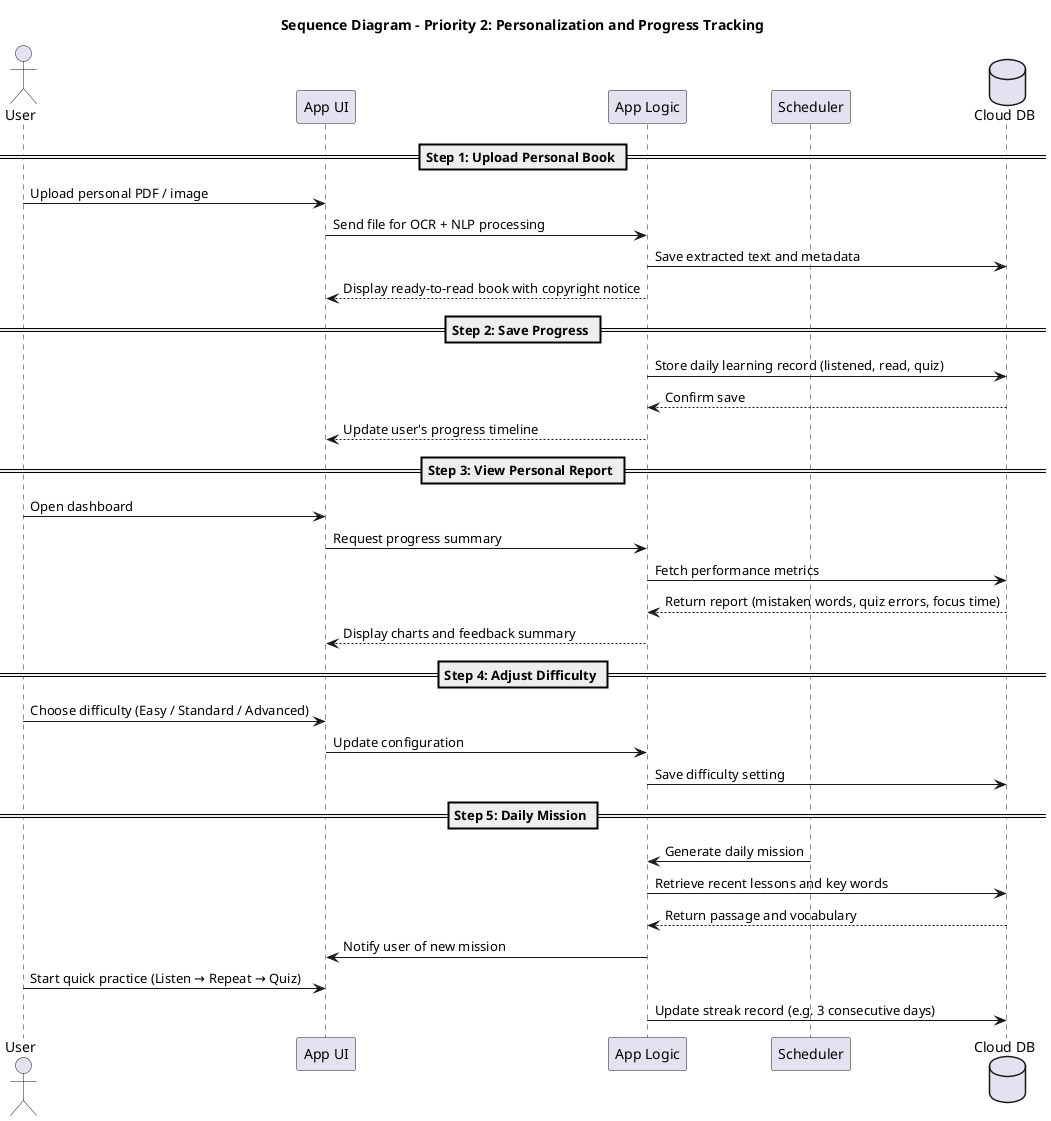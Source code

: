 @startuml TrackingFlow
title Sequence Diagram - Priority 2: Personalization and Progress Tracking

actor "User" as U
participant "App UI" as UI
participant "App Logic" as Logic
participant "Scheduler" as Sch
database "Cloud DB" as DB

== Step 1: Upload Personal Book ==
U -> UI: Upload personal PDF / image
UI -> Logic: Send file for OCR + NLP processing
Logic -> DB: Save extracted text and metadata
Logic --> UI: Display ready-to-read book with copyright notice

== Step 2: Save Progress ==
Logic -> DB: Store daily learning record (listened, read, quiz)
DB --> Logic: Confirm save
Logic --> UI: Update user's progress timeline

== Step 3: View Personal Report ==
U -> UI: Open dashboard
UI -> Logic: Request progress summary
Logic -> DB: Fetch performance metrics
DB --> Logic: Return report (mistaken words, quiz errors, focus time)
Logic --> UI: Display charts and feedback summary

== Step 4: Adjust Difficulty ==
U -> UI: Choose difficulty (Easy / Standard / Advanced)
UI -> Logic: Update configuration
Logic -> DB: Save difficulty setting

== Step 5: Daily Mission ==
Sch -> Logic: Generate daily mission
Logic -> DB: Retrieve recent lessons and key words
DB --> Logic: Return passage and vocabulary
Logic -> UI: Notify user of new mission
U -> UI: Start quick practice (Listen → Repeat → Quiz)
Logic -> DB: Update streak record (e.g. 3 consecutive days)

@enduml
